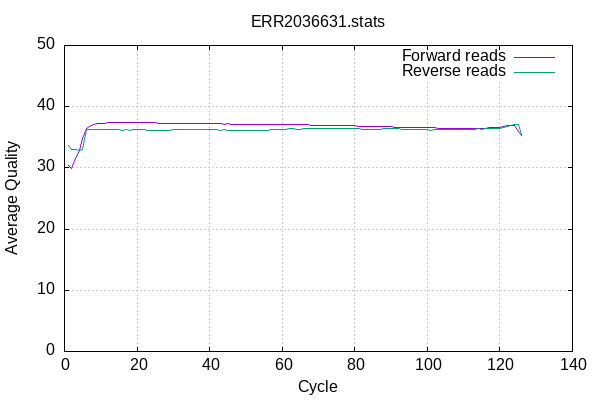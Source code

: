 
            set terminal png size 600,400 truecolor
            set output "ERR2036631-quals.png"
            set grid xtics ytics y2tics back lc rgb "#cccccc"
            set ylabel "Average Quality"
            set xlabel "Cycle"
            set yrange [0:50]
            set title "ERR2036631.stats" noenhanced
            plot '-' using 1:2 with lines title 'Forward reads' , '-' using 1:2 with lines title 'Reverse reads'
        1	30.43
2	29.90
3	31.55
4	32.79
5	34.79
6	36.48
7	36.82
8	37.04
9	37.22
10	37.30
11	37.33
12	37.34
13	37.35
14	37.35
15	37.35
16	37.36
17	37.36
18	37.37
19	37.36
20	37.36
21	37.37
22	37.37
23	37.37
24	37.36
25	37.34
26	37.31
27	37.30
28	37.29
29	37.26
30	37.26
31	37.28
32	37.28
33	37.28
34	37.27
35	37.27
36	37.26
37	37.24
38	37.24
39	37.23
40	37.22
41	37.22
42	37.20
43	37.18
44	37.17
45	37.18
46	37.17
47	37.16
48	37.15
49	37.14
50	37.13
51	37.11
52	37.08
53	37.07
54	37.07
55	37.06
56	37.06
57	37.05
58	37.05
59	37.05
60	37.05
61	37.04
62	37.03
63	37.03
64	37.03
65	37.03
66	37.02
67	37.01
68	37.00
69	36.99
70	36.98
71	36.97
72	36.96
73	36.95
74	36.95
75	36.93
76	36.92
77	36.90
78	36.88
79	36.88
80	36.86
81	36.81
82	36.80
83	36.83
84	36.81
85	36.80
86	36.80
87	36.79
88	36.75
89	36.73
90	36.70
91	36.68
92	36.68
93	36.67
94	36.66
95	36.66
96	36.65
97	36.62
98	36.61
99	36.61
100	36.62
101	36.59
102	36.52
103	36.50
104	36.50
105	36.49
106	36.49
107	36.48
108	36.47
109	36.45
110	36.42
111	36.41
112	36.43
113	36.45
114	36.47
115	36.46
116	36.47
117	36.53
118	36.56
119	36.59
120	36.64
121	36.75
122	36.91
123	36.98
124	36.91
125	36.00
126	35.33
end
1	33.60
2	33.04
3	33.04
4	32.91
5	32.98
6	36.25
7	36.34
8	36.30
9	36.29
10	36.34
11	36.32
12	36.34
13	36.28
14	36.23
15	36.21
16	36.18
17	36.20
18	36.18
19	36.20
20	36.24
21	36.21
22	36.23
23	36.14
24	36.14
25	36.19
26	36.18
27	36.14
28	36.12
29	36.17
30	36.24
31	36.27
32	36.27
33	36.28
34	36.26
35	36.25
36	36.23
37	36.21
38	36.22
39	36.22
40	36.22
41	36.21
42	36.20
43	36.19
44	36.20
45	36.19
46	36.16
47	36.17
48	36.15
49	36.13
50	36.12
51	36.11
52	36.09
53	36.10
54	36.07
55	36.06
56	36.18
57	36.25
58	36.33
59	36.35
60	36.33
61	36.34
62	36.36
63	36.36
64	36.33
65	36.33
66	36.36
67	36.39
68	36.39
69	36.41
70	36.41
71	36.42
72	36.42
73	36.40
74	36.41
75	36.43
76	36.42
77	36.40
78	36.41
79	36.42
80	36.41
81	36.39
82	36.35
83	36.32
84	36.32
85	36.35
86	36.31
87	36.34
88	36.37
89	36.36
90	36.37
91	36.39
92	36.37
93	36.34
94	36.35
95	36.30
96	36.34
97	36.34
98	36.31
99	36.33
100	36.34
101	36.19
102	36.25
103	36.26
104	36.28
105	36.30
106	36.30
107	36.30
108	36.32
109	36.31
110	36.33
111	36.29
112	36.32
113	36.34
114	36.37
115	36.35
116	36.39
117	36.40
118	36.43
119	36.47
120	36.51
121	36.56
122	36.71
123	36.99
124	37.04
125	37.04
126	35.40
end
